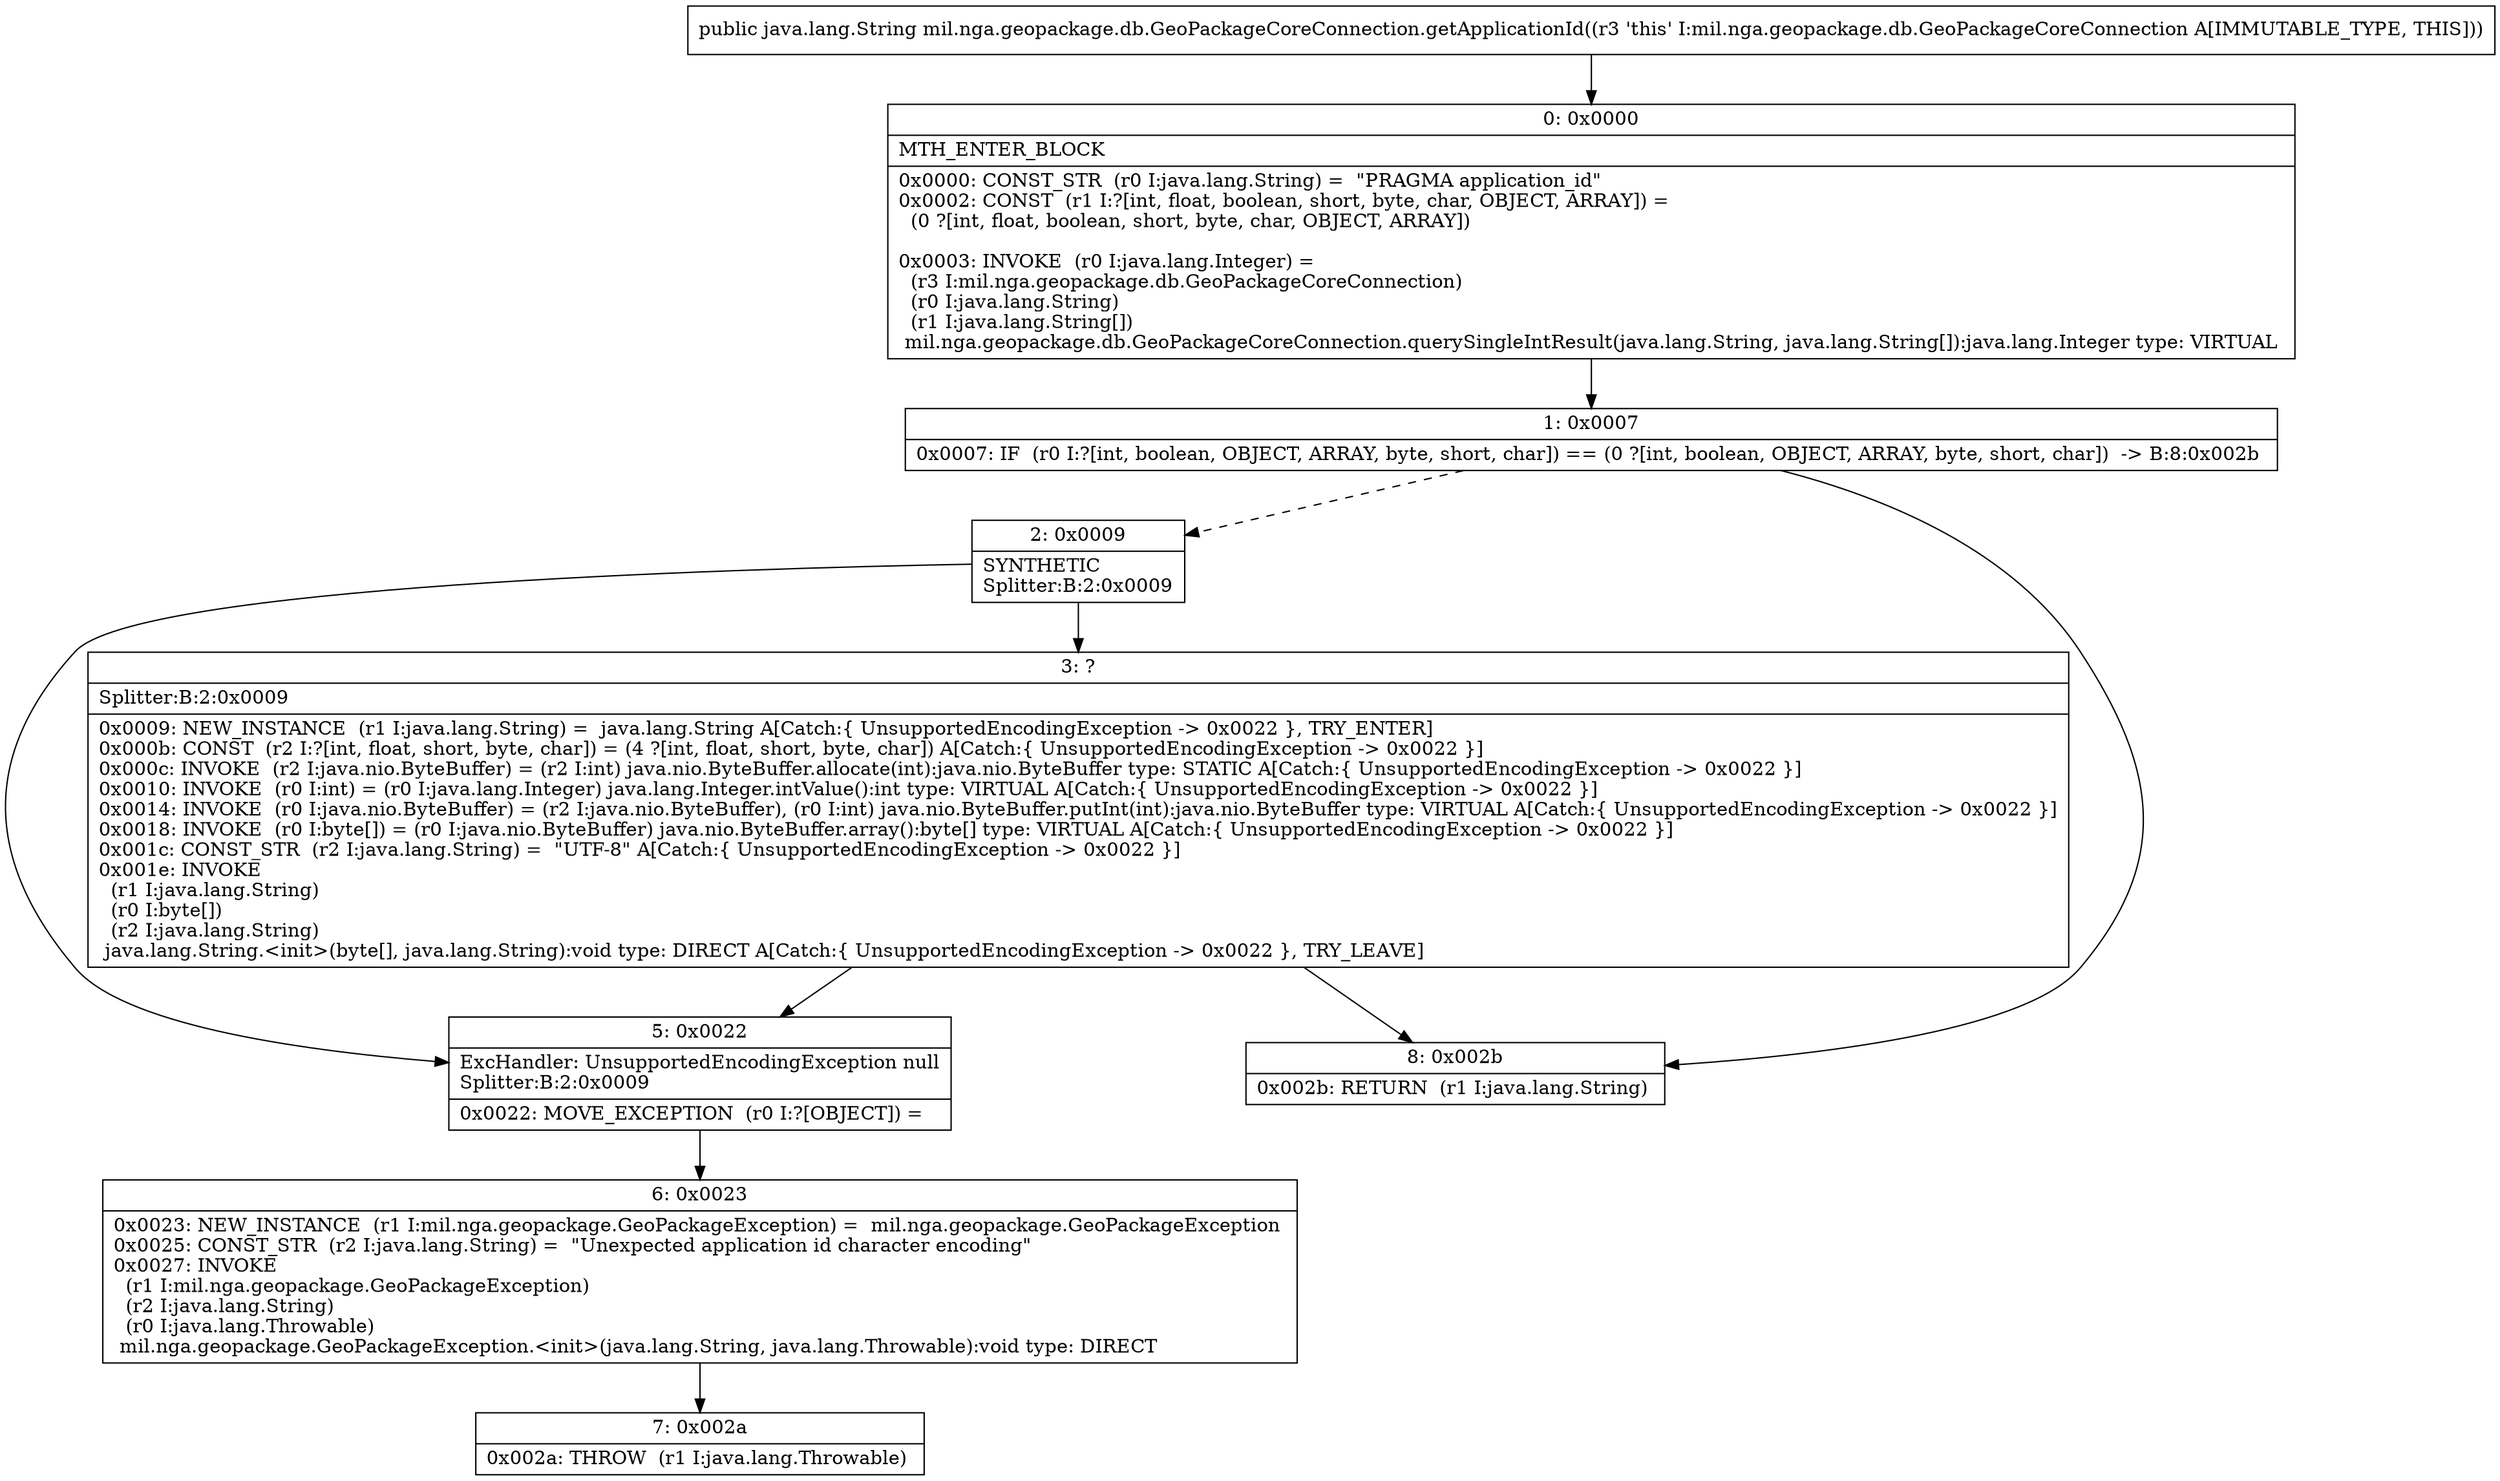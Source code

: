 digraph "CFG formil.nga.geopackage.db.GeoPackageCoreConnection.getApplicationId()Ljava\/lang\/String;" {
Node_0 [shape=record,label="{0\:\ 0x0000|MTH_ENTER_BLOCK\l|0x0000: CONST_STR  (r0 I:java.lang.String) =  \"PRAGMA application_id\" \l0x0002: CONST  (r1 I:?[int, float, boolean, short, byte, char, OBJECT, ARRAY]) = \l  (0 ?[int, float, boolean, short, byte, char, OBJECT, ARRAY])\l \l0x0003: INVOKE  (r0 I:java.lang.Integer) = \l  (r3 I:mil.nga.geopackage.db.GeoPackageCoreConnection)\l  (r0 I:java.lang.String)\l  (r1 I:java.lang.String[])\l mil.nga.geopackage.db.GeoPackageCoreConnection.querySingleIntResult(java.lang.String, java.lang.String[]):java.lang.Integer type: VIRTUAL \l}"];
Node_1 [shape=record,label="{1\:\ 0x0007|0x0007: IF  (r0 I:?[int, boolean, OBJECT, ARRAY, byte, short, char]) == (0 ?[int, boolean, OBJECT, ARRAY, byte, short, char])  \-\> B:8:0x002b \l}"];
Node_2 [shape=record,label="{2\:\ 0x0009|SYNTHETIC\lSplitter:B:2:0x0009\l}"];
Node_3 [shape=record,label="{3\:\ ?|Splitter:B:2:0x0009\l|0x0009: NEW_INSTANCE  (r1 I:java.lang.String) =  java.lang.String A[Catch:\{ UnsupportedEncodingException \-\> 0x0022 \}, TRY_ENTER]\l0x000b: CONST  (r2 I:?[int, float, short, byte, char]) = (4 ?[int, float, short, byte, char]) A[Catch:\{ UnsupportedEncodingException \-\> 0x0022 \}]\l0x000c: INVOKE  (r2 I:java.nio.ByteBuffer) = (r2 I:int) java.nio.ByteBuffer.allocate(int):java.nio.ByteBuffer type: STATIC A[Catch:\{ UnsupportedEncodingException \-\> 0x0022 \}]\l0x0010: INVOKE  (r0 I:int) = (r0 I:java.lang.Integer) java.lang.Integer.intValue():int type: VIRTUAL A[Catch:\{ UnsupportedEncodingException \-\> 0x0022 \}]\l0x0014: INVOKE  (r0 I:java.nio.ByteBuffer) = (r2 I:java.nio.ByteBuffer), (r0 I:int) java.nio.ByteBuffer.putInt(int):java.nio.ByteBuffer type: VIRTUAL A[Catch:\{ UnsupportedEncodingException \-\> 0x0022 \}]\l0x0018: INVOKE  (r0 I:byte[]) = (r0 I:java.nio.ByteBuffer) java.nio.ByteBuffer.array():byte[] type: VIRTUAL A[Catch:\{ UnsupportedEncodingException \-\> 0x0022 \}]\l0x001c: CONST_STR  (r2 I:java.lang.String) =  \"UTF\-8\" A[Catch:\{ UnsupportedEncodingException \-\> 0x0022 \}]\l0x001e: INVOKE  \l  (r1 I:java.lang.String)\l  (r0 I:byte[])\l  (r2 I:java.lang.String)\l java.lang.String.\<init\>(byte[], java.lang.String):void type: DIRECT A[Catch:\{ UnsupportedEncodingException \-\> 0x0022 \}, TRY_LEAVE]\l}"];
Node_5 [shape=record,label="{5\:\ 0x0022|ExcHandler: UnsupportedEncodingException null\lSplitter:B:2:0x0009\l|0x0022: MOVE_EXCEPTION  (r0 I:?[OBJECT]) =  \l}"];
Node_6 [shape=record,label="{6\:\ 0x0023|0x0023: NEW_INSTANCE  (r1 I:mil.nga.geopackage.GeoPackageException) =  mil.nga.geopackage.GeoPackageException \l0x0025: CONST_STR  (r2 I:java.lang.String) =  \"Unexpected application id character encoding\" \l0x0027: INVOKE  \l  (r1 I:mil.nga.geopackage.GeoPackageException)\l  (r2 I:java.lang.String)\l  (r0 I:java.lang.Throwable)\l mil.nga.geopackage.GeoPackageException.\<init\>(java.lang.String, java.lang.Throwable):void type: DIRECT \l}"];
Node_7 [shape=record,label="{7\:\ 0x002a|0x002a: THROW  (r1 I:java.lang.Throwable) \l}"];
Node_8 [shape=record,label="{8\:\ 0x002b|0x002b: RETURN  (r1 I:java.lang.String) \l}"];
MethodNode[shape=record,label="{public java.lang.String mil.nga.geopackage.db.GeoPackageCoreConnection.getApplicationId((r3 'this' I:mil.nga.geopackage.db.GeoPackageCoreConnection A[IMMUTABLE_TYPE, THIS])) }"];
MethodNode -> Node_0;
Node_0 -> Node_1;
Node_1 -> Node_2[style=dashed];
Node_1 -> Node_8;
Node_2 -> Node_3;
Node_2 -> Node_5;
Node_3 -> Node_5;
Node_3 -> Node_8;
Node_5 -> Node_6;
Node_6 -> Node_7;
}

